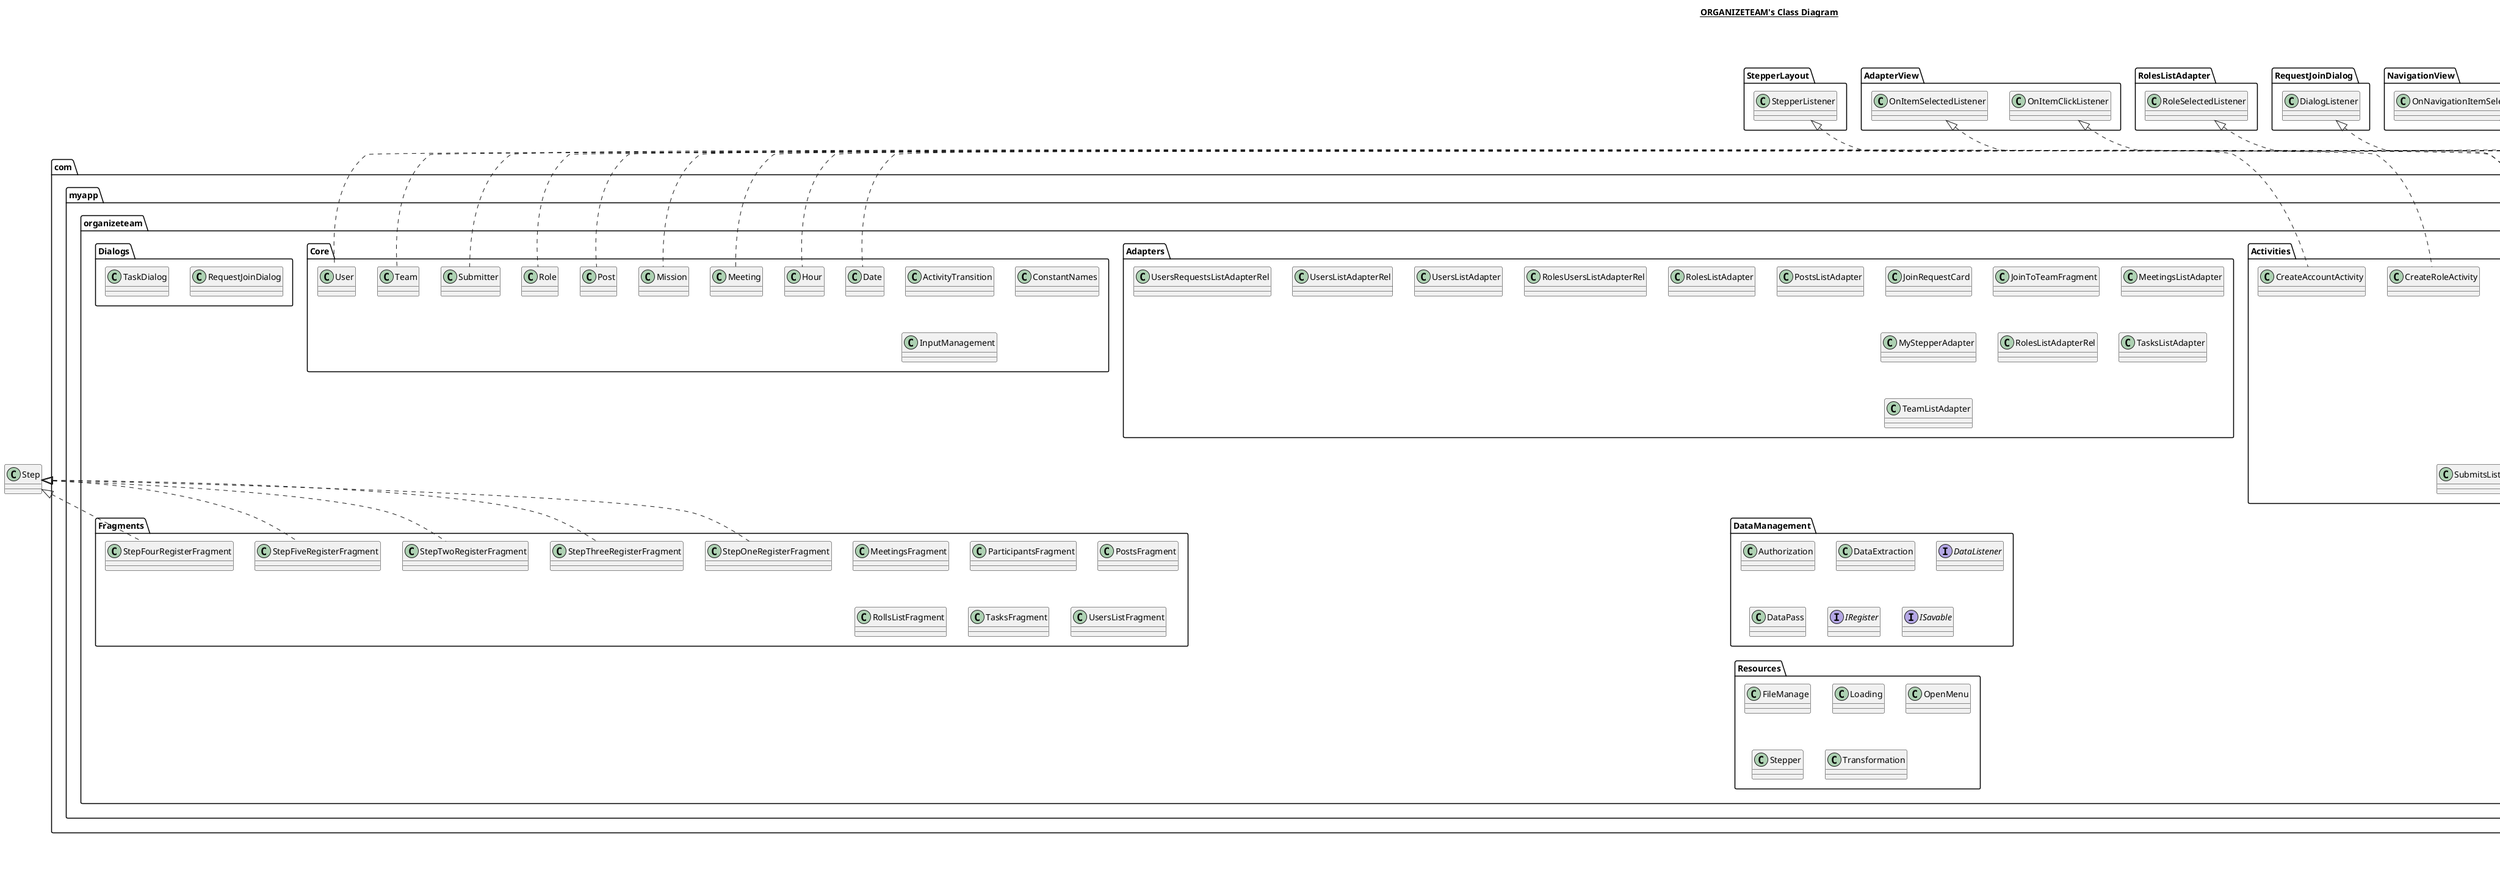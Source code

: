 @startuml

title __ORGANIZETEAM's Class Diagram__\n

  namespace com.myapp.organizeteam.Activities {
    class com.myapp.organizeteam.Activities.CreateAccountActivity {
    }
  }
  

  namespace com.myapp.organizeteam.Activities {
    class com.myapp.organizeteam.Activities.CreateMeetingActivity {
    }
  }
  

  namespace com.myapp.organizeteam.Activities {
    class com.myapp.organizeteam.Activities.CreatePostActivity {
    }
  }
  

  namespace com.myapp.organizeteam.Activities {
    class com.myapp.organizeteam.Activities.CreateRoleActivity {
    }
  }
  

  namespace com.myapp.organizeteam.Activities {
    class com.myapp.organizeteam.Activities.CreateTaskActivity {
    }
  }
  

  namespace com.myapp.organizeteam.Activities {
    class com.myapp.organizeteam.Activities.CreateTeamActivity {
    }
  }
  

  namespace com.myapp.organizeteam.Activities {
    class com.myapp.organizeteam.Activities.MainActivity {
    }
  }
  

  namespace com.myapp.organizeteam.Activities {
    class com.myapp.organizeteam.Activities.MeetingActivity {
    }
  }
  

  namespace com.myapp.organizeteam.Activities {
    class com.myapp.organizeteam.Activities.MeetingListActivity {
    }
  }
  

  namespace com.myapp.organizeteam.Activities {
    class com.myapp.organizeteam.Activities.ResponsesListActivity {
    }
  }
  

  namespace com.myapp.organizeteam.Activities {
    class com.myapp.organizeteam.Activities.RoleInformationActivity {
    }
  }
  

  namespace com.myapp.organizeteam.Activities {
    class com.myapp.organizeteam.Activities.RoleSelectionActivity {
    }
  }
  

  namespace com.myapp.organizeteam.Activities {
    class com.myapp.organizeteam.Activities.SelectTeamActivity {
    }
  }
  

  namespace com.myapp.organizeteam.Activities {
    class com.myapp.organizeteam.Activities.SettingsActivity {
    }
  }
  

  namespace com.myapp.organizeteam.Activities {
    class com.myapp.organizeteam.Activities.SubmissionActivity {
    }
  }
  

  namespace com.myapp.organizeteam.Activities {
    class com.myapp.organizeteam.Activities.SubmitAssignmentActivity {
    }
  }
  

  namespace com.myapp.organizeteam.Activities {
    class com.myapp.organizeteam.Activities.SubmitsListActivity {
    }
  }
  

  namespace com.myapp.organizeteam.Activities {
    class com.myapp.organizeteam.Activities.TaskListActivity {
    }
  }
  

  namespace com.myapp.organizeteam.Activities {
    class com.myapp.organizeteam.Activities.TaskReplyActivity {
    }
  }
  

  namespace com.myapp.organizeteam.Activities {
    class com.myapp.organizeteam.Activities.TeamPageActivity {
    }
  }
  

  namespace com.myapp.organizeteam.Activities {
    class com.myapp.organizeteam.Activities.UserInformationActivity {
    }
  }
  

  namespace com.myapp.organizeteam.Activities {
    class com.myapp.organizeteam.Activities.UserSelectionActivity {
    }
  }
  

  namespace com.myapp.organizeteam.Adapters {
    class com.myapp.organizeteam.Adapters.JoinRequestCard {
    }
  }
  

  namespace com.myapp.organizeteam.Adapters {
    class com.myapp.organizeteam.Adapters.JoinToTeamFragment {
    }
  }
  

  namespace com.myapp.organizeteam.Adapters {
    class com.myapp.organizeteam.Adapters.MeetingsListAdapter {
    }
  }
  

  namespace com.myapp.organizeteam.Adapters {
    class com.myapp.organizeteam.Adapters.MyStepperAdapter {
    }
  }
  

  namespace com.myapp.organizeteam.Adapters {
    class com.myapp.organizeteam.Adapters.PostsListAdapter {
    }
  }
  

  namespace com.myapp.organizeteam.Adapters {
    class com.myapp.organizeteam.Adapters.RolesListAdapter {
    }
  }
  

  namespace com.myapp.organizeteam.Adapters {
    class com.myapp.organizeteam.Adapters.RolesListAdapterRel {
    }
  }
  

  namespace com.myapp.organizeteam.Adapters {
    class com.myapp.organizeteam.Adapters.RolesUsersListAdapterRel {
    }
  }
  

  namespace com.myapp.organizeteam.Adapters {
    class com.myapp.organizeteam.Adapters.TasksListAdapter {
    }
  }
  

  namespace com.myapp.organizeteam.Adapters {
    class com.myapp.organizeteam.Adapters.TeamListAdapter {
    }
  }
  

  namespace com.myapp.organizeteam.Adapters {
    class com.myapp.organizeteam.Adapters.UsersListAdapter {
    }
  }
  

  namespace com.myapp.organizeteam.Adapters {
    class com.myapp.organizeteam.Adapters.UsersListAdapterRel {
    }
  }
  

  namespace com.myapp.organizeteam.Adapters {
    class com.myapp.organizeteam.Adapters.UsersRequestsListAdapterRel {
    }
  }
  

  namespace com.myapp.organizeteam.Core {
    class com.myapp.organizeteam.Core.ActivityTransition {
    }
  }
  

  namespace com.myapp.organizeteam.Core {
    class com.myapp.organizeteam.Core.ConstantNames {
    }
  }
  

  namespace com.myapp.organizeteam.Core {
    class com.myapp.organizeteam.Core.Date {
    }
  }
  

  namespace com.myapp.organizeteam.Core {
    class com.myapp.organizeteam.Core.Hour {
    }
  }
  

  namespace com.myapp.organizeteam.Core {
    class com.myapp.organizeteam.Core.InputManagement {
    }
  }
  

  namespace com.myapp.organizeteam.Core {
    class com.myapp.organizeteam.Core.Meeting {
    }
  }
  

  namespace com.myapp.organizeteam.Core {
    class com.myapp.organizeteam.Core.Mission {
    }
  }
  

  namespace com.myapp.organizeteam.Core {
    class com.myapp.organizeteam.Core.Post {
    }
  }
  

  namespace com.myapp.organizeteam.Core {
    class com.myapp.organizeteam.Core.Role {
    }
  }
  

  namespace com.myapp.organizeteam.Core {
    class com.myapp.organizeteam.Core.Submitter {
    }
  }
  

  namespace com.myapp.organizeteam.Core {
    class com.myapp.organizeteam.Core.Team {
    }
  }
  

  namespace com.myapp.organizeteam.Core {
    class com.myapp.organizeteam.Core.User {
    }
  }
  

  namespace com.myapp.organizeteam.DataManagement {
    class com.myapp.organizeteam.DataManagement.Authorization {
    }
  }
  

  namespace com.myapp.organizeteam.DataManagement {
    class com.myapp.organizeteam.DataManagement.DataExtraction {
    }
  }
  

  namespace com.myapp.organizeteam.DataManagement {
    interface com.myapp.organizeteam.DataManagement.DataListener {
    }
  }
  

  namespace com.myapp.organizeteam.DataManagement {
    class com.myapp.organizeteam.DataManagement.DataPass {
    }
  }
  

  namespace com.myapp.organizeteam.DataManagement {
    interface com.myapp.organizeteam.DataManagement.IRegister {
    }
  }
  

  namespace com.myapp.organizeteam.DataManagement {
    interface com.myapp.organizeteam.DataManagement.ISavable {
    }
  }
  

  namespace com.myapp.organizeteam.Dialogs {
    class com.myapp.organizeteam.Dialogs.RequestJoinDialog {
    }
  }
  

  namespace com.myapp.organizeteam.Dialogs {
    class com.myapp.organizeteam.Dialogs.TaskDialog {
    }
  }
  

  namespace com.myapp.organizeteam.Fragments {
    class com.myapp.organizeteam.Fragments.MeetingsFragment {
    }
  }
  

  namespace com.myapp.organizeteam.Fragments {
    class com.myapp.organizeteam.Fragments.ParticipantsFragment {
    }
  }
  

  namespace com.myapp.organizeteam.Fragments {
    class com.myapp.organizeteam.Fragments.PostsFragment {
    }
  }
  

  namespace com.myapp.organizeteam.Fragments {
    class com.myapp.organizeteam.Fragments.RollsListFragment {
    }
  }
  

  namespace com.myapp.organizeteam.Fragments {
    class com.myapp.organizeteam.Fragments.StepFiveRegisterFragment {
    }
  }
  

  namespace com.myapp.organizeteam.Fragments {
    class com.myapp.organizeteam.Fragments.StepFourRegisterFragment {
    }
  }
  

  namespace com.myapp.organizeteam.Fragments {
    class com.myapp.organizeteam.Fragments.StepOneRegisterFragment {
    }
  }
  

  namespace com.myapp.organizeteam.Fragments {
    class com.myapp.organizeteam.Fragments.StepThreeRegisterFragment {
    }
  }
  

  namespace com.myapp.organizeteam.Fragments {
    class com.myapp.organizeteam.Fragments.StepTwoRegisterFragment {
    }
  }
  

  namespace com.myapp.organizeteam.Fragments {
    class com.myapp.organizeteam.Fragments.TasksFragment {
    }
  }
  

  namespace com.myapp.organizeteam.Fragments {
    class com.myapp.organizeteam.Fragments.UsersListFragment {
    }
  }
  

  namespace com.myapp.organizeteam.MyService {
    interface com.myapp.organizeteam.MyService.APIService {
    }
  }
  

  namespace com.myapp.organizeteam.MyService {
    class com.myapp.organizeteam.MyService.Client {
    }
  }
  

  namespace com.myapp.organizeteam.MyService {
    class com.myapp.organizeteam.MyService.Data {
    }
  }
  

  namespace com.myapp.organizeteam.MyService {
    class com.myapp.organizeteam.MyService.MeetingAlarmReceiver {
    }
  }
  

  namespace com.myapp.organizeteam.MyService {
    class com.myapp.organizeteam.MyService.MyFirebaseMessagingService {
    }
  }
  

  namespace com.myapp.organizeteam.MyService {
    class com.myapp.organizeteam.MyService.Notification {
    }
  }
  

  namespace com.myapp.organizeteam.MyService {
    class com.myapp.organizeteam.MyService.Sender {
    }
  }
  

  namespace com.myapp.organizeteam.MyService {
    class com.myapp.organizeteam.MyService.TaskAlarmReceiver {
    }
  }
  

  namespace com.myapp.organizeteam.MyService {
    class com.myapp.organizeteam.MyService.Token {
    }
  }
  

  namespace com.myapp.organizeteam.Resources {
    class com.myapp.organizeteam.Resources.FileManage {
    }
  }
  

  namespace com.myapp.organizeteam.Resources {
    class com.myapp.organizeteam.Resources.Loading {
    }
  }
  

  namespace com.myapp.organizeteam.Resources {
    class com.myapp.organizeteam.Resources.OpenMenu {
    }
  }
  

  namespace com.myapp.organizeteam.Resources {
    class com.myapp.organizeteam.Resources.Stepper {
    }
  }
  

  namespace com.myapp.organizeteam.Resources {
    class com.myapp.organizeteam.Resources.Transformation {
    }
  }
  

  com.myapp.organizeteam.Activities.CreateAccountActivity .up.|> StepperLayout.StepperListener
  com.myapp.organizeteam.Activities.CreateRoleActivity .up.|> AdapterView.OnItemSelectedListener
  com.myapp.organizeteam.Activities.RoleSelectionActivity .up.|> RolesListAdapter.RoleSelectedListener
  com.myapp.organizeteam.Activities.SelectTeamActivity .up.|> AdapterView.OnItemClickListener
  com.myapp.organizeteam.Activities.SelectTeamActivity .up.|> RequestJoinDialog.DialogListener
  com.myapp.organizeteam.Activities.TeamPageActivity .up.|> NavigationView.OnNavigationItemSelectedListener
  com.myapp.organizeteam.Activities.TeamPageActivity .up.|> PostsListAdapter.AdapterListener
  com.myapp.organizeteam.Activities.TeamPageActivity .up.|> UsersRequestsListAdapterRel.AdapterListener
  com.myapp.organizeteam.Activities.UserSelectionActivity .up.|> UsersListAdapter.UserSelectedListener
  com.myapp.organizeteam.Adapters.PostsListAdapter o-- com.myapp.organizeteam.Adapters.PostsListAdapter.AdapterListener : listener
  com.myapp.organizeteam.Adapters.RolesListAdapter o-- com.myapp.organizeteam.Adapters.RolesListAdapter.RoleSelectedListener : listener
  com.myapp.organizeteam.Adapters.RolesUsersListAdapterRel o-- com.myapp.organizeteam.Adapters.RolesUsersListAdapterRel.RecycleViewClickListener : listener
  com.myapp.organizeteam.Adapters.UsersListAdapter o-- com.myapp.organizeteam.Adapters.UsersListAdapter.UserSelectedListener : listener
  com.myapp.organizeteam.Adapters.UsersListAdapterRel o-- com.myapp.organizeteam.Adapters.UsersListAdapterRel.RecycleViewClickListener : listener
  com.myapp.organizeteam.Adapters.UsersRequestsListAdapterRel o-- com.myapp.organizeteam.Adapters.UsersRequestsListAdapterRel.AdapterListener : listener
  com.myapp.organizeteam.Core.Date .up.|> java.io.Serializable
  com.myapp.organizeteam.Core.Hour .up.|> java.io.Serializable
  com.myapp.organizeteam.Core.Meeting .up.|> Serializable
  com.myapp.organizeteam.Core.Mission .up.|> Serializable
  com.myapp.organizeteam.Core.Post .up.|> Serializable
  com.myapp.organizeteam.Core.Role .up.|> java.io.Serializable
  com.myapp.organizeteam.Core.Submitter .up.|> Serializable
  com.myapp.organizeteam.Core.Team .up.|> java.io.Serializable
  com.myapp.organizeteam.Core.User .up.|> java.io.Serializable
  com.myapp.organizeteam.Dialogs.RequestJoinDialog o-- com.myapp.organizeteam.Dialogs.RequestJoinDialog.DialogListener : listener
  com.myapp.organizeteam.Fragments.StepFiveRegisterFragment .up.|> Step
  com.myapp.organizeteam.Fragments.StepFourRegisterFragment .up.|> Step
  com.myapp.organizeteam.Fragments.StepOneRegisterFragment .up.|> Step
  com.myapp.organizeteam.Fragments.StepThreeRegisterFragment .up.|> Step
  com.myapp.organizeteam.Fragments.StepTwoRegisterFragment .up.|> Step
  com.myapp.organizeteam.MyService.Data .up.|> java.io.Serializable
  com.myapp.organizeteam.MyService.Token .up.|> java.io.Serializable


right footer


PlantUML diagram generated by SketchIt! (https://bitbucket.org/pmesmeur/sketch.it)
For more information about this tool, please contact philippe.mesmeur@gmail.com
endfooter

@enduml
